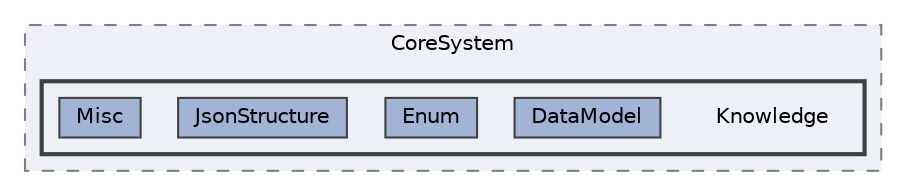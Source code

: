digraph "C:/Users/むずでょ/Documents/Unity Projects/RMU-1-00-00-Research/Assets/RPGMaker/Codebase/CoreSystem/Knowledge"
{
 // LATEX_PDF_SIZE
  bgcolor="transparent";
  edge [fontname=Helvetica,fontsize=10,labelfontname=Helvetica,labelfontsize=10];
  node [fontname=Helvetica,fontsize=10,shape=box,height=0.2,width=0.4];
  compound=true
  subgraph clusterdir_d932a4bffd710fdefbf986dfb75b96b6 {
    graph [ bgcolor="#edf0f7", pencolor="grey50", label="CoreSystem", fontname=Helvetica,fontsize=10 style="filled,dashed", URL="dir_d932a4bffd710fdefbf986dfb75b96b6.html",tooltip=""]
  subgraph clusterdir_379cb0c8d890ba9eedff102cfc790550 {
    graph [ bgcolor="#edf0f7", pencolor="grey25", label="", fontname=Helvetica,fontsize=10 style="filled,bold", URL="dir_379cb0c8d890ba9eedff102cfc790550.html",tooltip=""]
    dir_379cb0c8d890ba9eedff102cfc790550 [shape=plaintext, label="Knowledge"];
  dir_6a6735c90c927e15fea0de903ef5e5c4 [label="DataModel", fillcolor="#a2b4d6", color="grey25", style="filled", URL="dir_6a6735c90c927e15fea0de903ef5e5c4.html",tooltip=""];
  dir_efa580c373e40e95b294cbc85ab7ad0b [label="Enum", fillcolor="#a2b4d6", color="grey25", style="filled", URL="dir_efa580c373e40e95b294cbc85ab7ad0b.html",tooltip=""];
  dir_25252005e7903b36c3f8e2531567cd64 [label="JsonStructure", fillcolor="#a2b4d6", color="grey25", style="filled", URL="dir_25252005e7903b36c3f8e2531567cd64.html",tooltip=""];
  dir_872e5bbf0d4e309a8e30a8004c6e5772 [label="Misc", fillcolor="#a2b4d6", color="grey25", style="filled", URL="dir_872e5bbf0d4e309a8e30a8004c6e5772.html",tooltip=""];
  }
  }
}
